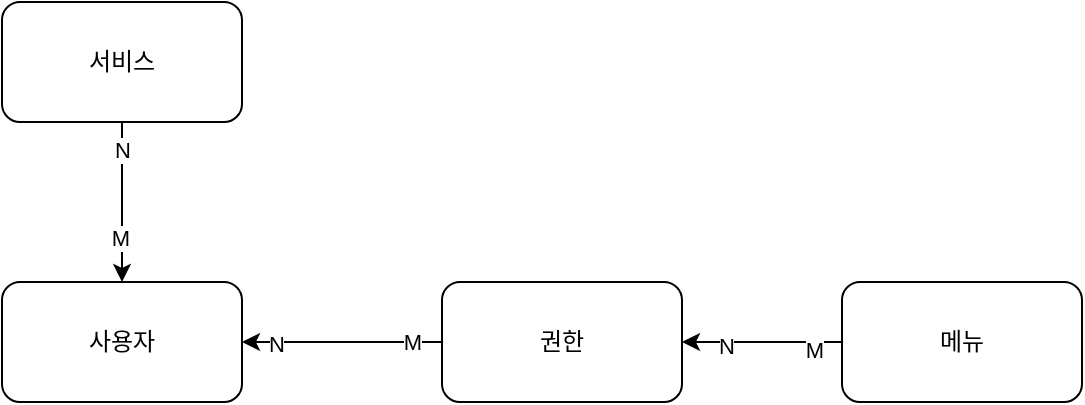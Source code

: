 <mxfile version="23.1.6" type="github">
  <diagram name="페이지-1" id="U9R3sK3ARbRm7QeGk1-g">
    <mxGraphModel dx="1434" dy="746" grid="1" gridSize="10" guides="1" tooltips="1" connect="1" arrows="1" fold="1" page="1" pageScale="1" pageWidth="827" pageHeight="1169" math="0" shadow="0">
      <root>
        <mxCell id="0" />
        <mxCell id="1" parent="0" />
        <mxCell id="M1z-p7pGkL12ARTJ6SuC-1" value="사용자" style="rounded=1;whiteSpace=wrap;html=1;" vertex="1" parent="1">
          <mxGeometry x="160" y="300" width="120" height="60" as="geometry" />
        </mxCell>
        <mxCell id="M1z-p7pGkL12ARTJ6SuC-11" style="edgeStyle=orthogonalEdgeStyle;rounded=0;orthogonalLoop=1;jettySize=auto;html=1;exitX=0.5;exitY=1;exitDx=0;exitDy=0;entryX=0.5;entryY=0;entryDx=0;entryDy=0;" edge="1" parent="1" source="M1z-p7pGkL12ARTJ6SuC-2" target="M1z-p7pGkL12ARTJ6SuC-1">
          <mxGeometry relative="1" as="geometry" />
        </mxCell>
        <mxCell id="M1z-p7pGkL12ARTJ6SuC-12" value="N" style="edgeLabel;html=1;align=center;verticalAlign=middle;resizable=0;points=[];" vertex="1" connectable="0" parent="M1z-p7pGkL12ARTJ6SuC-11">
          <mxGeometry x="-0.65" y="-2" relative="1" as="geometry">
            <mxPoint x="2" as="offset" />
          </mxGeometry>
        </mxCell>
        <mxCell id="M1z-p7pGkL12ARTJ6SuC-14" value="M" style="edgeLabel;html=1;align=center;verticalAlign=middle;resizable=0;points=[];" vertex="1" connectable="0" parent="M1z-p7pGkL12ARTJ6SuC-11">
          <mxGeometry x="0.45" y="-1" relative="1" as="geometry">
            <mxPoint as="offset" />
          </mxGeometry>
        </mxCell>
        <mxCell id="M1z-p7pGkL12ARTJ6SuC-2" value="서비스" style="rounded=1;whiteSpace=wrap;html=1;" vertex="1" parent="1">
          <mxGeometry x="160" y="160" width="120" height="60" as="geometry" />
        </mxCell>
        <mxCell id="M1z-p7pGkL12ARTJ6SuC-15" style="edgeStyle=orthogonalEdgeStyle;rounded=0;orthogonalLoop=1;jettySize=auto;html=1;exitX=0;exitY=0.5;exitDx=0;exitDy=0;entryX=1;entryY=0.5;entryDx=0;entryDy=0;" edge="1" parent="1" source="M1z-p7pGkL12ARTJ6SuC-3" target="M1z-p7pGkL12ARTJ6SuC-1">
          <mxGeometry relative="1" as="geometry">
            <mxPoint x="340" y="330" as="targetPoint" />
          </mxGeometry>
        </mxCell>
        <mxCell id="M1z-p7pGkL12ARTJ6SuC-16" value="N" style="edgeLabel;html=1;align=center;verticalAlign=middle;resizable=0;points=[];" vertex="1" connectable="0" parent="M1z-p7pGkL12ARTJ6SuC-15">
          <mxGeometry x="0.66" y="1" relative="1" as="geometry">
            <mxPoint as="offset" />
          </mxGeometry>
        </mxCell>
        <mxCell id="M1z-p7pGkL12ARTJ6SuC-17" value="M" style="edgeLabel;html=1;align=center;verticalAlign=middle;resizable=0;points=[];" vertex="1" connectable="0" parent="M1z-p7pGkL12ARTJ6SuC-15">
          <mxGeometry x="-0.7" y="-2" relative="1" as="geometry">
            <mxPoint y="2" as="offset" />
          </mxGeometry>
        </mxCell>
        <mxCell id="M1z-p7pGkL12ARTJ6SuC-3" value="권한" style="rounded=1;whiteSpace=wrap;html=1;" vertex="1" parent="1">
          <mxGeometry x="380" y="300" width="120" height="60" as="geometry" />
        </mxCell>
        <mxCell id="M1z-p7pGkL12ARTJ6SuC-18" style="edgeStyle=orthogonalEdgeStyle;rounded=0;orthogonalLoop=1;jettySize=auto;html=1;exitX=0;exitY=0.5;exitDx=0;exitDy=0;entryX=1;entryY=0.5;entryDx=0;entryDy=0;" edge="1" parent="1" source="M1z-p7pGkL12ARTJ6SuC-9" target="M1z-p7pGkL12ARTJ6SuC-3">
          <mxGeometry relative="1" as="geometry">
            <mxPoint x="540" y="330" as="targetPoint" />
          </mxGeometry>
        </mxCell>
        <mxCell id="M1z-p7pGkL12ARTJ6SuC-19" value="N" style="edgeLabel;html=1;align=center;verticalAlign=middle;resizable=0;points=[];" vertex="1" connectable="0" parent="M1z-p7pGkL12ARTJ6SuC-18">
          <mxGeometry x="0.45" y="2" relative="1" as="geometry">
            <mxPoint as="offset" />
          </mxGeometry>
        </mxCell>
        <mxCell id="M1z-p7pGkL12ARTJ6SuC-20" value="M" style="edgeLabel;html=1;align=center;verticalAlign=middle;resizable=0;points=[];" vertex="1" connectable="0" parent="M1z-p7pGkL12ARTJ6SuC-18">
          <mxGeometry x="-0.65" y="4" relative="1" as="geometry">
            <mxPoint as="offset" />
          </mxGeometry>
        </mxCell>
        <mxCell id="M1z-p7pGkL12ARTJ6SuC-9" value="메뉴" style="rounded=1;whiteSpace=wrap;html=1;" vertex="1" parent="1">
          <mxGeometry x="580" y="300" width="120" height="60" as="geometry" />
        </mxCell>
      </root>
    </mxGraphModel>
  </diagram>
</mxfile>
